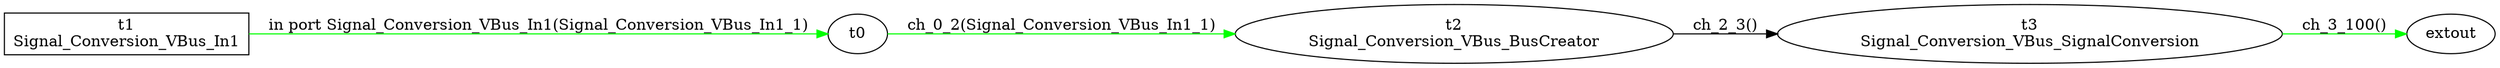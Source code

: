 digraph csp {
	graph [rankdir=LR];
	Signal_Conversion_VBus_BusCreator	 [label="t2\nSignal_Conversion_VBus_BusCreator"];
	t0 -> Signal_Conversion_VBus_BusCreator	 [color=green,
		label="ch_0_2(Signal_Conversion_VBus_In1_1)"];
	extout	 [label=extout];
	Signal_Conversion_VBus_In1	 [label="t1\nSignal_Conversion_VBus_In1",
		shape=box];
	Signal_Conversion_VBus_In1 -> t0	 [color=green,
		label="in port Signal_Conversion_VBus_In1(Signal_Conversion_VBus_In1_1)"];
	Signal_Conversion_VBus_SignalConversion	 [label="t3\nSignal_Conversion_VBus_SignalConversion"];
	Signal_Conversion_VBus_BusCreator -> Signal_Conversion_VBus_SignalConversion	 [label="ch_2_3()"];
	Signal_Conversion_VBus_SignalConversion -> extout	 [color=green,
		label="ch_3_100()"];
}
